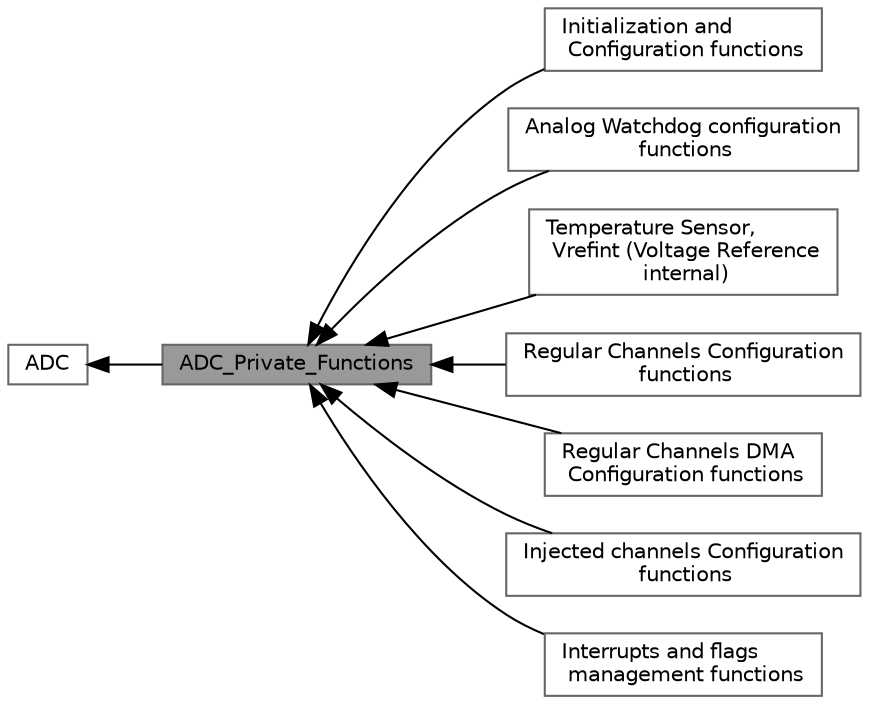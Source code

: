 digraph "ADC_Private_Functions"
{
 // LATEX_PDF_SIZE
  bgcolor="transparent";
  edge [fontname=Helvetica,fontsize=10,labelfontname=Helvetica,labelfontsize=10];
  node [fontname=Helvetica,fontsize=10,shape=box,height=0.2,width=0.4];
  rankdir=LR;
  Node2 [id="Node000002",label="ADC",height=0.2,width=0.4,color="grey40", fillcolor="white", style="filled",URL="$group___a_d_c.html",tooltip="ADC driver modules."];
  Node3 [id="Node000003",label="Initialization and\l Configuration functions",height=0.2,width=0.4,color="grey40", fillcolor="white", style="filled",URL="$group___a_d_c___group1.html",tooltip="Initialization and Configuration functions."];
  Node4 [id="Node000004",label="Analog Watchdog configuration\l functions",height=0.2,width=0.4,color="grey40", fillcolor="white", style="filled",URL="$group___a_d_c___group2.html",tooltip="Analog Watchdog configuration functions."];
  Node5 [id="Node000005",label="Temperature Sensor,\l Vrefint (Voltage Reference\l internal)",height=0.2,width=0.4,color="grey40", fillcolor="white", style="filled",URL="$group___a_d_c___group3.html",tooltip="Temperature Sensor, Vrefint and VBAT management functions."];
  Node6 [id="Node000006",label="Regular Channels Configuration\l functions",height=0.2,width=0.4,color="grey40", fillcolor="white", style="filled",URL="$group___a_d_c___group4.html",tooltip="Regular Channels Configuration functions."];
  Node7 [id="Node000007",label="Regular Channels DMA\l Configuration functions",height=0.2,width=0.4,color="grey40", fillcolor="white", style="filled",URL="$group___a_d_c___group5.html",tooltip="Regular Channels DMA Configuration functions."];
  Node8 [id="Node000008",label="Injected channels Configuration\l functions",height=0.2,width=0.4,color="grey40", fillcolor="white", style="filled",URL="$group___a_d_c___group6.html",tooltip="Injected channels Configuration functions."];
  Node9 [id="Node000009",label="Interrupts and flags\l management functions",height=0.2,width=0.4,color="grey40", fillcolor="white", style="filled",URL="$group___a_d_c___group7.html",tooltip="Interrupts and flags management functions."];
  Node1 [id="Node000001",label="ADC_Private_Functions",height=0.2,width=0.4,color="gray40", fillcolor="grey60", style="filled", fontcolor="black",tooltip=" "];
  Node2->Node1 [shape=plaintext, dir="back", style="solid"];
  Node1->Node3 [shape=plaintext, dir="back", style="solid"];
  Node1->Node4 [shape=plaintext, dir="back", style="solid"];
  Node1->Node5 [shape=plaintext, dir="back", style="solid"];
  Node1->Node6 [shape=plaintext, dir="back", style="solid"];
  Node1->Node7 [shape=plaintext, dir="back", style="solid"];
  Node1->Node8 [shape=plaintext, dir="back", style="solid"];
  Node1->Node9 [shape=plaintext, dir="back", style="solid"];
}
